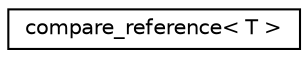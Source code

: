 digraph "Graphical Class Hierarchy"
{
 // LATEX_PDF_SIZE
  edge [fontname="Helvetica",fontsize="10",labelfontname="Helvetica",labelfontsize="10"];
  node [fontname="Helvetica",fontsize="10",shape=record];
  rankdir="LR";
  Node0 [label="compare_reference\< T \>",height=0.2,width=0.4,color="black", fillcolor="white", style="filled",URL="$structcompare__reference.html",tooltip=" "];
}
